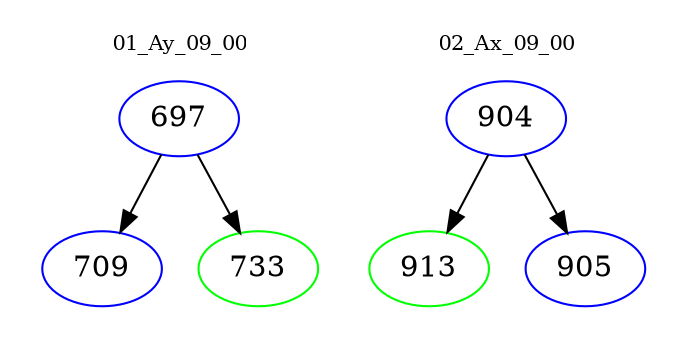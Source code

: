 digraph{
subgraph cluster_0 {
color = white
label = "01_Ay_09_00";
fontsize=10;
T0_697 [label="697", color="blue"]
T0_697 -> T0_709 [color="black"]
T0_709 [label="709", color="blue"]
T0_697 -> T0_733 [color="black"]
T0_733 [label="733", color="green"]
}
subgraph cluster_1 {
color = white
label = "02_Ax_09_00";
fontsize=10;
T1_904 [label="904", color="blue"]
T1_904 -> T1_913 [color="black"]
T1_913 [label="913", color="green"]
T1_904 -> T1_905 [color="black"]
T1_905 [label="905", color="blue"]
}
}
